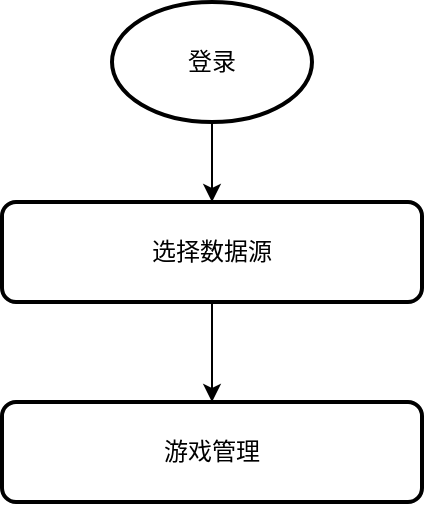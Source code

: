 <mxfile version="13.3.7" type="github">
  <diagram name="Page-1" id="74e2e168-ea6b-b213-b513-2b3c1d86103e">
    <mxGraphModel dx="1381" dy="765" grid="1" gridSize="10" guides="1" tooltips="1" connect="1" arrows="1" fold="1" page="1" pageScale="1" pageWidth="1100" pageHeight="850" background="#ffffff" math="0" shadow="0">
      <root>
        <mxCell id="0" />
        <mxCell id="1" parent="0" />
        <mxCell id="PQJTtoD-kn7Ip7f_RlKU-3" style="edgeStyle=orthogonalEdgeStyle;rounded=0;orthogonalLoop=1;jettySize=auto;html=1;entryX=0.5;entryY=0;entryDx=0;entryDy=0;" edge="1" parent="1" source="PQJTtoD-kn7Ip7f_RlKU-1" target="PQJTtoD-kn7Ip7f_RlKU-2">
          <mxGeometry relative="1" as="geometry" />
        </mxCell>
        <mxCell id="PQJTtoD-kn7Ip7f_RlKU-1" value="登录" style="strokeWidth=2;html=1;shape=mxgraph.flowchart.start_1;whiteSpace=wrap;" vertex="1" parent="1">
          <mxGeometry x="450" y="40" width="100" height="60" as="geometry" />
        </mxCell>
        <mxCell id="PQJTtoD-kn7Ip7f_RlKU-5" style="edgeStyle=orthogonalEdgeStyle;rounded=0;orthogonalLoop=1;jettySize=auto;html=1;entryX=0.5;entryY=0;entryDx=0;entryDy=0;" edge="1" parent="1" source="PQJTtoD-kn7Ip7f_RlKU-2" target="PQJTtoD-kn7Ip7f_RlKU-4">
          <mxGeometry relative="1" as="geometry" />
        </mxCell>
        <mxCell id="PQJTtoD-kn7Ip7f_RlKU-2" value="选择数据源" style="rounded=1;whiteSpace=wrap;html=1;absoluteArcSize=1;arcSize=14;strokeWidth=2;" vertex="1" parent="1">
          <mxGeometry x="395" y="140" width="210" height="50" as="geometry" />
        </mxCell>
        <mxCell id="PQJTtoD-kn7Ip7f_RlKU-4" value="游戏管理" style="rounded=1;whiteSpace=wrap;html=1;absoluteArcSize=1;arcSize=14;strokeWidth=2;" vertex="1" parent="1">
          <mxGeometry x="395" y="240" width="210" height="50" as="geometry" />
        </mxCell>
      </root>
    </mxGraphModel>
  </diagram>
</mxfile>
